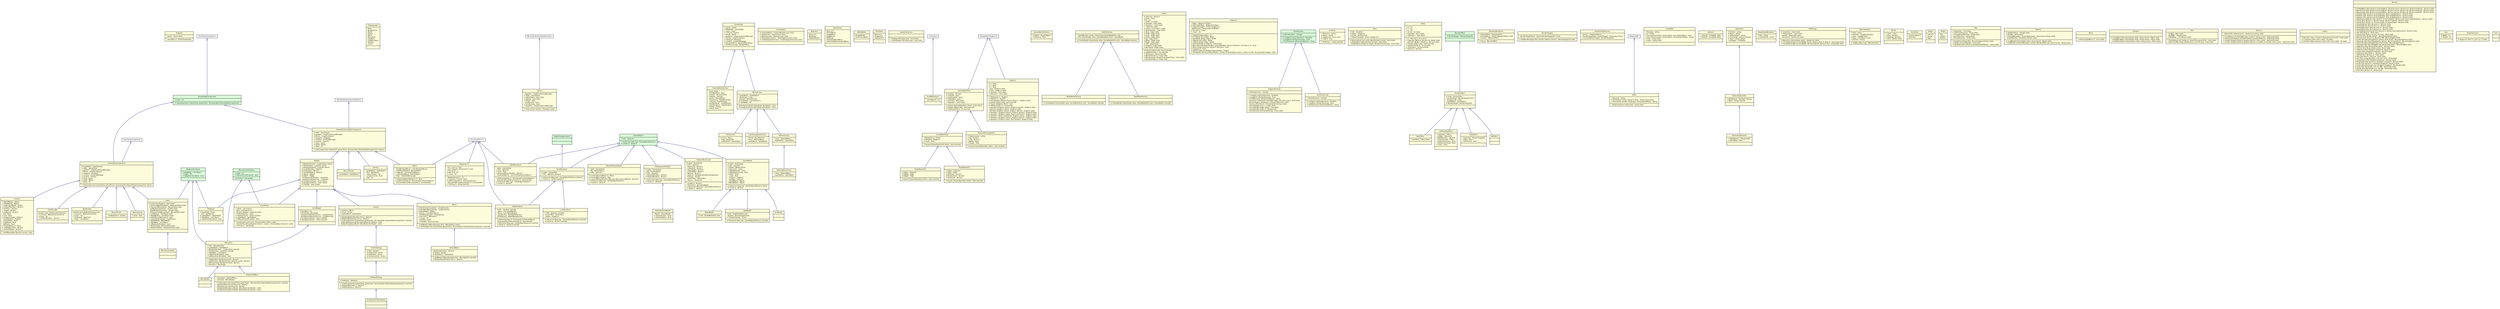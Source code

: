 digraph "MenuItem"
{
  edge [fontname="Helvetica",fontsize="8",labelfontname="Helvetica",labelfontsize="8"];
  node [fontname="Helvetica",fontsize="8",shape=record];
Box_Program [label="{Program\n|- game : Game static\l|- void Main () : \[STAThread\]static\l}",height=0.2,width=0.4,color="black", fillcolor="#fcfcda",style="filled" fontcolor="black"];

Box_Camera [label="{Camera\n|+ WorldMatrix : Matrix\l+ ViewMatrix : Matrix\l+ ProjectionMatrix : Matrix\l+ DefaultPosition : Vector3\l+ Position : Vector3\l+ Target : Vector3\l+ UpVector : Vector3\l- foV : float\l+ FoV : float\l+ RotationAngle : Angles3\l- AutoRotation : Angles3\l- aspectRatio : float\l- nearPlane : float\l- farPlane : float\l+ TargetDistance : float\l+ TargetDirection : Vector3\l+ ArcballTarget : Vector3\l|+ GetMouseRay (Vector2 mouse) : Ray\l}",height=0.2,width=0.4,color="black", fillcolor="#fcfcda",style="filled" fontcolor="black"];

Box_ClickHandler [label="{ClickHandler\n|private class ClickEventComponent :\l+ receiver : IMouseEventListener\l+ layer : int\l+ relativePosition : Vector2\l|}",height=0.2,width=0.4,color="black", fillcolor="#fcfcda",style="filled" fontcolor="black"];

Box_DrawableGameStateComponent [label="{DrawableGameStateComponent\n|+ state : GameState\l+ graphics : GraphicsDeviceManager\l+ device : GraphicsDevice\l+ viewport : Viewport\l+ content : ContentManager\l+ camera : Camera\l+ input : Input\l+ world : World\l+ Index : int\l|+ SubComponents (GameTime gameTime) : IEnumerable\<IGameStateComponent\> virtual\l}",height=0.2,width=0.4,color="black", fillcolor="#fcfcda",style="filled" fontcolor="black"];

Box_DisplayLayer [label="{DisplayLayer\n|None\lBackground\lWorld\lDialog\lMenu\lMenuItem\lSubMenu\lSubMenuItem\lOverlay\lCursor\l|}",height=0.2,width=0.4,color="black", fillcolor="#fcfcda",style="filled" fontcolor="black"];

Box_Game [label="{Game\n|- graphics : GraphicsDeviceManager\l+ State : GameState\l+ DefaultSize : Size static\l+ Debug : bool static\l+ VSync : bool\l- isFullscreen : bool\l+ IsFullscreen : bool\l+ Graphics : GraphicsDeviceManager\l|+ Time (Action action) : TimeSpan static\l}",height=0.2,width=0.4,color="black", fillcolor="#fcfcda",style="filled" fontcolor="black"];

Box_GameState [label="{GameState\n|+ game : Game\l+ NextState : GameState\l+ input : Input\l+ camera : Camera\l+ world : World\l+ graphics : GraphicsDeviceManager\l+ device : GraphicsDevice\l+ viewport : Viewport\l+ content : ContentManager\l+ RenderEffects : RenderEffectStack\l+ PostProcessing : RenderEffect\l|}",height=0.2,width=0.4,color="black", fillcolor="#fcfcda",style="filled" fontcolor="black"];

Box_GameStates [label="{GameStates\n|+ CreativeMode : CreativeModeScreen static\l+ StartScreen : StartScreen static\l+ OptionScreen : OptionScreen static\l+ VideoOptionScreen : VideoOptionScreen static\l+ LoadSavegameScreen : LoadSavegameScreen static\l|}",height=0.2,width=0.4,color="black", fillcolor="#fcfcda",style="filled" fontcolor="black"];

Box_GameStateComponent [label="{GameStateComponent\n|# InputOrder : DisplayLayer\l+ state : GameState\l+ graphics : GraphicsDeviceManager\l+ device : GraphicsDevice\l+ viewport : Viewport\l+ content : ContentManager\l+ camera : Camera\l+ input : Input\l+ world : World\l+ Index : int\l|+ SubComponents (GameTime gameTime) : IEnumerable\<IGameStateComponent\> virtual\l}",height=0.2,width=0.4,color="black", fillcolor="#fcfcda",style="filled" fontcolor="black"];

Box_IGameStateComponent [label="{IGameStateComponent\n|+ Index : int\l|+ SubComponents (GameTime gameTime) : IEnumerable\<IGameStateComponent\>\l}",height=0.2,width=0.4,color="black", fillcolor="#dafcda",style="filled" fontcolor="black"];

Box_IKeyEventListener [label="{IKeyEventListener\n|+ ValidKeys : List\<Keys\>\l+ Index : int\l+ IsKeyEventEnabled : bool\l|}",height=0.2,width=0.4,color="black", fillcolor="#dafcda",style="filled" fontcolor="black"];

Box_KeyEvent [label="{KeyEvent\n|None = 0\lKeyDown\lKeyHeldDown\l|}",height=0.2,width=0.4,color="black", fillcolor="#fcfcda",style="filled" fontcolor="black"];

Box_IMouseEventListener [label="{IMouseEventListener\n|+ Index : int\l+ IsMouseEventEnabled : bool\l|+ bounds () : Rectangle\l}",height=0.2,width=0.4,color="black", fillcolor="#dafcda",style="filled" fontcolor="black"];

Box_Input [label="{Input\n|# FullscreenToggled : bool static\l+ PreviousKeyboardState : KeyboardState static\l+ PreviousMouseState : MouseState static\l- LeftButtonClickTimer : double static\l- RightButtonClickTimer : double static\l- PreviousClickMouseState : MouseState static\l+ LeftButton : ClickState static\l+ RightButton : ClickState static\l+ GrabMouseMovement : bool\l+ CurrentInputAction : InputAction\l+ WASDMode : WASDMode\l+ ValidKeys : List\<Keys\>\l+ IsKeyEventEnabled : bool\l+ MouseState : MouseState static\l+ KeyboardState : KeyboardState static\l|}",height=0.2,width=0.4,color="black", fillcolor="#fcfcda",style="filled" fontcolor="black"];

Box_InputAction [label="{InputAction\n|None = 0\lArcballMove\lTargetMove\lFreeMouse\lFPSMove\lSelectedObjectMove\lSelectedObjectShadowMove\l|}",height=0.2,width=0.4,color="black", fillcolor="#fcfcda",style="filled" fontcolor="black"];

Box_WASDMode [label="{WASDMode\n|ArcballMode\lFirstPersonMode\l|}",height=0.2,width=0.4,color="black", fillcolor="#fcfcda",style="filled" fontcolor="black"];

Box_ClickState [label="{ClickState\n|None = 0\lSingleClick\lDoubleClick\l|}",height=0.2,width=0.4,color="black", fillcolor="#fcfcda",style="filled" fontcolor="black"];

Box_InputExtensions [label="{InputExtensions\n||+ IsDown (this Keys key) : bool static\l+ IsHeldDown (this Keys key) : bool static\l}",height=0.2,width=0.4,color="black", fillcolor="#fcfcda",style="filled" fontcolor="black"];

Box_KeyHandler [label="{KeyHandler\n|private class KeyEventComponent :\l+ receiver : IKeyEventListener\l+ layer : int\l+ keyEvent : KeyEvent\l+ keys : List\<Keys\>\l|}",height=0.2,width=0.4,color="black", fillcolor="#fcfcda",style="filled" fontcolor="black"];

Box_MousePointer [label="{MousePointer\n|- spriteBatch : SpriteBatch\l|}",height=0.2,width=0.4,color="black", fillcolor="#fcfcda",style="filled" fontcolor="black"];

Box_Overlay [label="{Overlay\n|- spriteBatch : SpriteBatch\l- font : SpriteFont\l- _total_frames : int\l- _elapsed_time : float\l- _fps : int\l|}",height=0.2,width=0.4,color="black", fillcolor="#fcfcda",style="filled" fontcolor="black"];

Box_StartScreen [label="{StartScreen\n|# menu : Menu\l- logo : Texture2D\l- spriteBatch : SpriteBatch\l|}",height=0.2,width=0.4,color="black", fillcolor="#fcfcda",style="filled" fontcolor="black"];

Box_CreativeModeScreen [label="{CreativeModeScreen\n|- knot : Knot\l- knotModified : bool\l- pointer : MousePointer\l- overlay : Overlay\l- picker : MousePicker\l- movement : PipeMovement\l- coloring : PipeColoring\l- lineRenderer : LineRenderer\l- pipeRenderer : PipeRenderer\l- dialog : Dialog\l+ Knot : Knot\l|}",height=0.2,width=0.4,color="black", fillcolor="#fcfcda",style="filled" fontcolor="black"];

Box_KnotSaveConfirmDialog [label="{KnotSaveConfirmDialog\n||}",height=0.2,width=0.4,color="black", fillcolor="#fcfcda",style="filled" fontcolor="black"];

Box_KnotModeInput [label="{KnotModeInput\n|- wasdSpeed : int\l|}",height=0.2,width=0.4,color="black", fillcolor="#fcfcda",style="filled" fontcolor="black"];

Box_LoadSavegameScreen [label="{LoadSavegameScreen\n|- format : IKnotFormat\l- menu : VerticalMenu\l- spriteBatch : SpriteBatch\l|}",height=0.2,width=0.4,color="black", fillcolor="#fcfcda",style="filled" fontcolor="black"];

Box_GameModelInfo [label="{GameModelInfo\n|+ Modelname : string\l+ Rotation : Angles3\l+ Scale : float\l|+ Equals (GameObjectInfo other) : bool override\l}",height=0.2,width=0.4,color="black", fillcolor="#fcfcda",style="filled" fontcolor="black"];

Box_GameModel [label="{GameModel\n|# state : GameState\l+ Info : dynamic\l+ Model : Model virtual\l+ BaseColor : Color\l+ HighlightColor : Color\l+ HighlightIntensity : float\l+ Alpha : float\l- _scale : float\l- _rotation : Angles3\l- _position : Vector3\l- _worldMatrix : Matrix\l+ WorldMatrix : Matrix\l|+ Intersects (Ray ray) : GameObjectDistance virtual\l+ Center () : Vector3\l}",height=0.2,width=0.4,color="black", fillcolor="#fcfcda",style="filled" fontcolor="black"];

Box_IEdgeChangeListener [label="{IEdgeChangeListener\n||}",height=0.2,width=0.4,color="black", fillcolor="#dafcda",style="filled" fontcolor="black"];

Box_IGameObject [label="{IGameObject\n|+ Info : dynamic\l|+ Intersects (Ray ray) : GameObjectDistance\l+ Center () : Vector3\l}",height=0.2,width=0.4,color="black", fillcolor="#dafcda",style="filled" fontcolor="black"];

Box_GameObjectInfo [label="{GameObjectInfo\n|+ Position : Vector3\l+ IsVisible : bool\l+ IsSelectable : bool\l+ IsMovable : bool\l+ operator : bool static\l+ operator ! : bool static\l|+ Equals (GameObjectInfo other) : bool virtual\l+ Equals (Object obj) : bool override\l+ GetHashCode () : int override\l}",height=0.2,width=0.4,color="black", fillcolor="#fcfcda",style="filled" fontcolor="black"];

Box_GameObjectDistance [label="{GameObjectDistance\n|+ Object : IGameObject\l+ Distance : float\l|}",height=0.2,width=0.4,color="black", fillcolor="#fcfcda",style="filled" fontcolor="black"];

Box_KnotRenderer [label="{KnotRenderer\n|# state : GameState\l+ Info : dynamic abstract\l|+ Intersects (Ray ray) : GameObjectDistance abstract\l+ Center () : Vector3 abstract\l}",height=0.2,width=0.4,color="black", fillcolor="#fcfcda",style="filled" fontcolor="black"];

Box_LineRenderer [label="{LineRenderer\n|+ Info : dynamic override\l- basicEffect : BasicEffect\l- edges : EdgeList\l|+ Intersects (Ray ray) : GameObjectDistance override\l+ Center () : Vector3 override\l}",height=0.2,width=0.4,color="black", fillcolor="#fcfcda",style="filled" fontcolor="black"];

Box_ModelFactory [label="{ModelFactory\n|- GameModel\> cache : Dictionary\<GameModelInfo, new\l+ this \[GameState state, GameModelInfo info\] : GameModel\l|# CreateModel (GameState state, GameModelInfo info) : GameModel abstract\l}",height=0.2,width=0.4,color="black", fillcolor="#fcfcda",style="filled" fontcolor="black"];

Box_MousePicker [label="{MousePicker\n|- lastRayCheck : double\l|}",height=0.2,width=0.4,color="black", fillcolor="#fcfcda",style="filled" fontcolor="black"];

Box_MovableGameObject [label="{MovableGameObject\n|- state : GameState\l- Obj : IGameObject\l+ Info : dynamic\l|# CurrentGroundPlane () : Plane\l# CurrentMouseRay () : Ray\l# CurrentMousePosition (Ray ray, Plane groundPlane) : Vector3?\l+ Intersects (Ray ray) : GameObjectDistance\l+ Center () : Vector3\l}",height=0.2,width=0.4,color="black", fillcolor="#fcfcda",style="filled" fontcolor="black"];

Box_NodeModelInfo [label="{NodeModelInfo\n|+ Edges : EdgeList\l+ EdgeA : Edge\l+ EdgeB : Edge\l|+ Equals (GameObjectInfo other) : bool override\l}",height=0.2,width=0.4,color="black", fillcolor="#fcfcda",style="filled" fontcolor="black"];

Box_NodeModel [label="{NodeModel\n|+ Info : NodeModelInfo new\l|}",height=0.2,width=0.4,color="black", fillcolor="#fcfcda",style="filled" fontcolor="black"];

Box_NodeModelFactory [label="{NodeModelFactory\n||# CreateModel (GameState state, GameModelInfo info) : GameModel override\l}",height=0.2,width=0.4,color="black", fillcolor="#fcfcda",style="filled" fontcolor="black"];

Box_PipeColoring [label="{PipeColoring\n|+ Knot : Knot\l|}",height=0.2,width=0.4,color="black", fillcolor="#fcfcda",style="filled" fontcolor="black"];

Box_PipeModelInfo [label="{PipeModelInfo\n|+ Edges : EdgeList\l+ Edge : Edge\l+ Direction : Vector3\l+ PositionFrom : Vector3\l+ PositionTo : Vector3\l|+ Equals (GameObjectInfo other) : bool override\l}",height=0.2,width=0.4,color="black", fillcolor="#fcfcda",style="filled" fontcolor="black"];

Box_PipeModel [label="{PipeModel\n|+ Info : PipeModelInfo new\l- Bounds : BoundingSphere\[\]\l+ OnDataChange : Action\l|+ Intersects (Ray ray) : GameObjectDistance override\l}",height=0.2,width=0.4,color="black", fillcolor="#fcfcda",style="filled" fontcolor="black"];

Box_PipeModelFactory [label="{PipeModelFactory\n||# CreateModel (GameState state, GameModelInfo info) : GameModel override\l}",height=0.2,width=0.4,color="black", fillcolor="#fcfcda",style="filled" fontcolor="black"];

Box_PipeMovement [label="{PipeMovement\n|- state : GameState\l+ Info : dynamic\l+ Knot : Knot\l- previousMousePosition : Vector3\l- shadowObjects : List\<ShadowGameObject\>\l|+ GetEnumerator () : IEnumerator\<IGameObject\>\l- IEnumerable.GetEnumerator () : IEnumerator\l+ Intersects (Ray ray) : GameObjectDistance\l+ Center () : Vector3\l}",height=0.2,width=0.4,color="black", fillcolor="#fcfcda",style="filled" fontcolor="black"];

Box_ShadowGameObject [label="{ShadowGameObject\n|# state : GameState\l- Obj : IGameObject\l+ Info : dynamic\l+ ShadowPosition : Vector3\l+ OriginalPosition : Vector3\l|+ Intersects (Ray ray) : GameObjectDistance\l+ Center () : Vector3\l}",height=0.2,width=0.4,color="black", fillcolor="#fcfcda",style="filled" fontcolor="black"];

Box_ShadowGameModel [label="{ShadowGameModel\n|- Model : GameModel\l+ ShadowColor : Color\l+ ShadowAlpha : float\l|}",height=0.2,width=0.4,color="black", fillcolor="#fcfcda",style="filled" fontcolor="black"];

Box_PipeRenderer [label="{PipeRenderer\n|+ Info : dynamic override\l- pipes : List\<PipeModel\>\l- knots : List\<NodeModel\>\l- pipeFactory : PipeModelFactory\l- knotFactory : NodeModelFactory\l|+ GetEnumerator () : IEnumerator\<IGameObject\>\l- IEnumerable.GetEnumerator () : IEnumerator\l+ Intersects (Ray ray) : GameObjectDistance override\l+ Center () : Vector3 override\l}",height=0.2,width=0.4,color="black", fillcolor="#fcfcda",style="filled" fontcolor="black"];

Box_TexturedRectangleInfo [label="{TexturedRectangleInfo\n|+ Texturename : string\l+ Up : Vector3\l+ Left : Vector3\l+ Width : float\l+ Height : float\l|+ Equals (GameObjectInfo other) : bool override\l}",height=0.2,width=0.4,color="black", fillcolor="#fcfcda",style="filled" fontcolor="black"];

Box_TexturedRectangle [label="{TexturedRectangle\n|# state : GameState\l+ Info : dynamic\l- UpperLeft : Vector3\l- LowerLeft : Vector3\l- UpperRight : Vector3\l- LowerRight : Vector3\l- Normal : Vector3\l- Vertices : VertexPositionNormalTexture\[\]\l- Indexes : short\[\]\l- basicEffect : BasicEffect\l- texture : Texture2D\l|- Length () : Vector3\l+ Bounds () : BoundingBox\[\]\l+ Intersects (Ray ray) : GameObjectDistance\l+ Center () : Vector3\l}",height=0.2,width=0.4,color="black", fillcolor="#fcfcda",style="filled" fontcolor="black"];

Box_World [label="{World\n|- knotRenderEffects : List\<RenderEffect\>\l- knotRenderEffect : RenderEffect\l+ Objects : List\<IGameObject\>\l+ SelectedObject : IGameObject\l- floor : TexturedRectangle\l|+ SelectedObjectDistance () : float\l+ GetEnumerator () : IEnumerator\<IGameObject\>\l- IEnumerable.GetEnumerator () : IEnumerator\l}",height=0.2,width=0.4,color="black", fillcolor="#fcfcda",style="filled" fontcolor="black"];

Box_TestModel [label="{TestModel\n||}",height=0.2,width=0.4,color="black", fillcolor="#fcfcda",style="filled" fontcolor="black"];

Box_Edge [label="{Edge\n|+ Direction : Vector3\l+ Color : Color\l+ ID : int\l- LastID : int static\l+ operator : bool static\l+ operator ! : bool static\l- r : Random static\l+ Colors : List\<Color\> static\l+ DefaultColor : Color static\l+ Zero : Edge static\l+ UnitX : Edge static\l+ UnitY : Edge static\l+ UnitZ : Edge static\l+ Up : Edge static\l+ Down : Edge static\l+ Right : Edge static\l+ Left : Edge static\l+ Forward : Edge static\l+ Backward : Edge static\l|+ Equals (object obj) : bool override\l+ GetHashCode () : int override\l+ ToString () : string override\l+ RandomColor () : Color static\l+ RandomColor (GameTime gameTime) : Color static\l+ RandomEdge () : Edge static\l}",height=0.2,width=0.4,color="black", fillcolor="#fcfcda",style="filled" fontcolor="black"];

Box_EdgeList [label="{EdgeList\n|- Edges : WrapList\<Edge\>\l+ SelectedEdges : WrapList\<Edge\>\l+ EdgesChanged : Action\<EdgeList\>\l- NodeCache : Dictionary\<int,Node\>\l+ this \[int i\] : Edge\l+ Count : int\l|+ IndexOf (Edge edge) : int\l+ FromNode (int index) : Node\l+ FromNode (Edge edge) : Node\l+ ToNode (int index) : Node\l+ ToNode (Edge edge) : Node\l+ Interval (Edge a, Edge b) : List\<Edge\>\l+ Move (IEnumerable\<Edge\> selectedEdges, Vector3 direction, int times = 1) : bool\l+ Move (Edge selection, Vector3 direction) : bool\l+ Compact () : bool\l+ PathTo (Edge fromEdge, Edge toEdge) : Edge\[\]\l+ FromNodes (IEnumerable\<Node\> _nodes, IEnumerable\<Color\> _colors = null) : IEnumerable\<Edge\> static\l}",height=0.2,width=0.4,color="black", fillcolor="#fcfcda",style="filled" fontcolor="black"];

Box_EdgeListFormat [label="{EdgeListFormat\n|+ FileExtensions : string\[\]\l|+ LoadInfo (string filename) : KnotInfo\l+ LoadKnot (string filename) : Knot\l+ FindFilename (string knotName) : string\l- ParseLine (string line, out Edge edge, out Color color) : bool static\l- ParseIntegers (string str) : IEnumerable\<int\> static\l- ToLines (Knot knot) : IEnumerable\<string\> static\l- DecodeEdge (char c) : Edge static\l- EncodeEdge (Edge edge) : char static\l- EncodeColor (Color c) : String static\l- DecodeColor (string hexString) : Color static\l}",height=0.2,width=0.4,color="black", fillcolor="#fcfcda",style="filled" fontcolor="black"];

Box_IKnotFormat [label="{IKnotFormat\n|+ FileExtensions : string\[\]\l|+ LoadInfo (string filename) : KnotInfo\l+ LoadKnot (string filename) : Knot\l+ FindFilename (string knotName) : string\l}",height=0.2,width=0.4,color="black", fillcolor="#dafcda",style="filled" fontcolor="black"];

Box_KnotInfo [label="{KnotInfo\n|+ Filename : string\l+ Name : string\l+ EdgeCount : Func\<int\>\l+ IsValid : bool\l|+ ToString () : string override\l}",height=0.2,width=0.4,color="black", fillcolor="#fcfcda",style="filled" fontcolor="black"];

Box_Knot [label="{Knot\n|+ Info : KnotInfo\l+ Edges : EdgeList\l- Format : IKnotFormat\l+ EdgesChanged : Action\<EdgeList\>\l|+ RandomKnot (int count, IKnotFormat format) : Knot static\l+ DefaultKnot (IKnotFormat format) : Knot static\l- UntitledKnot (EdgeList edges, IKnotFormat format) : Knot static\l}",height=0.2,width=0.4,color="black", fillcolor="#fcfcda",style="filled" fontcolor="black"];

Box_KnotListFormat [label="{KnotListFormat\n|+ FileExtensions : string\[\]\l|+ LoadInfo (string filename) : KnotInfo\l+ LoadKnot (string filename) : Knot\l+ FindFilename (string knotName) : string\l}",height=0.2,width=0.4,color="black", fillcolor="#fcfcda",style="filled" fontcolor="black"];

Box_Node [label="{Node\n|+ X : int\l+ Y : int\l+ Z : int\l+ Scale : int static\l+ operator : bool static\l+ operator ! : bool static\l|+  () : this (int x, int y, int z)\l+ operator (Node a, Vector3 b) : Node static\l- operator (Node a, Node b) : Vector3 static\l+ Equals (object obj) : bool override\l+ GetHashCode () : int override\l+ ToString () : string override\l+ Vector () : Vector3\l}",height=0.2,width=0.4,color="black", fillcolor="#fcfcda",style="filled" fontcolor="black"];

Box_BlurEffect [label="{BlurEffect\n|- testEffect : Effect static\l|}",height=0.2,width=0.4,color="black", fillcolor="#fcfcda",style="filled" fontcolor="black"];

Box_CelShadingEffect [label="{CelShadingEffect\n|- celShader : Effect\l- celMap : Texture2D\l- lightDirection : Vector4\l- outlineShader : Effect\l- outlineThickness : float\l- outlineThreshold : float\l+ Color : Color\l|}",height=0.2,width=0.4,color="black", fillcolor="#fcfcda",style="filled" fontcolor="black"];

Box_FadeEffect [label="{FadeEffect\n|- lastFrame : RenderTarget2D\l- alpha : float\l+ IsFinished : bool\l|}",height=0.2,width=0.4,color="black", fillcolor="#fcfcda",style="filled" fontcolor="black"];

Box_IRenderEffect [label="{IRenderEffect\n|+ RenderTarget : RenderTarget2D\l|}",height=0.2,width=0.4,color="black", fillcolor="#dafcda",style="filled" fontcolor="black"];

Box_NoEffect [label="{NoEffect\n||}",height=0.2,width=0.4,color="black", fillcolor="#fcfcda",style="filled" fontcolor="black"];

Box_RenderEffectStack [label="{RenderEffectStack\n|- defaultEffect : IRenderEffect\l- activeEffects : Stack\<IRenderEffect\> new\l+ Current : IRenderEffect\l|+ Pop () : IRenderEffect\l}",height=0.2,width=0.4,color="black", fillcolor="#fcfcda",style="filled" fontcolor="black"];

Box_RenderEffect [label="{RenderEffect\n|# state : GameState\l- renderTarget : RenderTargetCache\l- background : Color\l- spriteBatch : SpriteBatch\l+ RenderTarget : RenderTarget2D\l|}",height=0.2,width=0.4,color="black", fillcolor="#fcfcda",style="filled" fontcolor="black"];

Box_RenderTargets [label="{RenderTargets\n|- RenderTargetStack : Stack\<RenderTarget2D\> static\l|+ PopRenderTarget (this GraphicsDevice device) : RenderTarget2D static\l}",height=0.2,width=0.4,color="black", fillcolor="#fcfcda",style="filled" fontcolor="black"];

Box_RenderTargetCache [label="{RenderTargetCache\n|- device : GraphicsDevice\l- RenderTarget2D\> renderTargets : Dictionary\<Point,\l+ CurrentRenderTarget : RenderTarget2D\l|}",height=0.2,width=0.4,color="black", fillcolor="#fcfcda",style="filled" fontcolor="black"];

Box_IniFile [label="{IniFile\n|- Filename : string\l+ Dictionary\<string, string\>\> Data : Dictionary\<string,\l+ this \[string section, string key, string defaultValue : string\l|- StripComments (string line) : string static\l}",height=0.2,width=0.4,color="black", fillcolor="#fcfcda",style="filled" fontcolor="black"];

Box_OptionScreen [label="{OptionScreen\n|- menu : VerticalMenu\l- spriteBatch : SpriteBatch\l|}",height=0.2,width=0.4,color="black", fillcolor="#fcfcda",style="filled" fontcolor="black"];

Box_ConfigFile [label="{ConfigFile\n|- Filename : string\l- ini : IniFile\l+ this \[string section, string option, bool defaultValue : bool\l+ this \[string section, string option, string defaultValue : string\l+ True : string static\l+ False : string static\l|}",height=0.2,width=0.4,color="black", fillcolor="#fcfcda",style="filled" fontcolor="black"];

Box_Options [label="{Options\n|- _default : ConfigFile static\l+ Default : ConfigFile static\l|}",height=0.2,width=0.4,color="black", fillcolor="#fcfcda",style="filled" fontcolor="black"];

Box_OptionInfo [label="{OptionInfo\n|+ Section : string\l+ Name : string\l+ DefaultValue : string\l+ OnChange : Action\<string\>\l+ Value : string virtual\l- ConfigFile : ConfigFile\l|}",height=0.2,width=0.4,color="black", fillcolor="#fcfcda",style="filled" fontcolor="black"];

Box_DistinctOptionInfo [label="{DistinctOptionInfo\n|+ ValidValues : HashSet\<string\>\l+ Value : string override\l|}",height=0.2,width=0.4,color="black", fillcolor="#fcfcda",style="filled" fontcolor="black"];

Box_BooleanOptionInfo [label="{BooleanOptionInfo\n|+ ValidValues : string\[\] static\l+ BoolValue : bool\l|}",height=0.2,width=0.4,color="black", fillcolor="#fcfcda",style="filled" fontcolor="black"];

Box_VideoOptionScreen [label="{VideoOptionScreen\n|- menu : VerticalMenu\l- spriteBatch : SpriteBatch\l|}",height=0.2,width=0.4,color="black", fillcolor="#fcfcda",style="filled" fontcolor="black"];

Box_ColorPicker [label="{ColorPicker\n|- colors : List\<Color\>\l- tiles : List\<Vector2\>\l- Vector2 tileSize : readonly static\l+ SelectedColor : Color\l+ OnSelectColor : Action\<Color\>\l# spriteBatch : SpriteBatch\l+ IsMouseEventEnabled : bool\l|- CreateColors (int num) : IEnumerable\<Color\> static\l- CreateTiles (IEnumerable\<Color\> _colors) : IEnumerable\<Vector2\> static\l+ bounds () : Rectangle\l}",height=0.2,width=0.4,color="black", fillcolor="#fcfcda",style="filled" fontcolor="black"];

Box_ConfirmDialog [label="{ConfirmDialog\n|# Text : string\[\]\l# OnYesClick : Action\l# OnNoClick : Action\l# OnCancelClick : Action\l|}",height=0.2,width=0.4,color="black", fillcolor="#fcfcda",style="filled" fontcolor="black"];

Box_Dialog [label="{Dialog\n|+ buttons : Menu\l+ Done : Action\l# spriteBatch : SpriteBatch\l|# RelativeButtonPosition (int n) : Vector2\l# RelativeButtonSize (int n) : Vector2\l+ SubComponents (GameTime gameTime) : IEnumerable\<IGameStateComponent\> override\l- ButtonBackgroundColor (ItemState itemState) : Color\l- ButtonForegroundColor (ItemState itemState) : Color\l}",height=0.2,width=0.4,color="black", fillcolor="#fcfcda",style="filled" fontcolor="black"];

Box_DropDownMenu [label="{DropDownMenu\n|- dropdown : VerticalMenu\l- selected : MenuButton\l|+ SubComponents (GameTime gameTime) : IEnumerable\<IGameStateComponent\> override\l- ValuePosition (int dummy = 0) : Vector2\l- ValueSize (int dummy = 0) : Vector2\l- DropDownBackgroundColor (ItemState itemState) : Color\l- DropDownForegroundColor (ItemState itemState) : Color\l}",height=0.2,width=0.4,color="black", fillcolor="#fcfcda",style="filled" fontcolor="black"];

Box_DropDownMenuItem [label="{DropDownMenuItem\n|+ Text : string\l+ OnSelected : Action\l|}",height=0.2,width=0.4,color="black", fillcolor="#fcfcda",style="filled" fontcolor="black"];

Box_HfGDesign [label="{HfGDesign\n|+ LineColor : Color static\l+ OutlineColor : Color static\l- texture : Texture2D static\l- menuFont : SpriteFont static\l|+ MenuFont (GameState state) : SpriteFont static\l+ CreateRectangle (int lineWidth, float x, float y, float w, float h) : Rectangle static\l+ CreateRectangle (int lineWidth, Vector2 topLeft, Vector2 size) : Rectangle static\l}",height=0.2,width=0.4,color="black", fillcolor="#fcfcda",style="filled" fontcolor="black"];

Box_Menu [label="{Menu\n|# ItemForegroundColor : LazyItemColor\l# ItemBackgroundColor : LazyItemColor\l# ItemAlignX : HAlign\l# Items : List\<MenuItem\>\l- ItemDisplayLayer : DisplayLayer\l+ this \[int i\] : MenuItem\l+ Count : int\l- isVisible : bool\l+ IsVisible : bool override\l|+ AddButton (MenuItemInfo info) : MenuButton virtual\l+ SubComponents (GameTime gameTime) : IEnumerable\<IGameStateComponent\> override\l}",height=0.2,width=0.4,color="black", fillcolor="#fcfcda",style="filled" fontcolor="black"];

Box_MenuButton [label="{MenuButton\n||}",height=0.2,width=0.4,color="black", fillcolor="#fcfcda",style="filled" fontcolor="black"];

Box_MenuItemInfo [label="{MenuItemInfo\n|+ Text : string\l+ Position : LazyItemPosition\l+ Size : LazyItemSize\l+ Keys : List\<Keys\> new\l+ OnClick : Action\l|+ AddKey (Keys key) : MenuItemInfo\l}",height=0.2,width=0.4,color="black", fillcolor="#fcfcda",style="filled" fontcolor="black"];

Box_MenuItem [label="{MenuItem\n|+ Info : MenuItemInfo\l# spriteBatch : SpriteBatch\l+ RelativePosition : LazyPosition override\l+ RelativeSize : LazySize override\l+ ValidKeys : List\<Keys\>\l+ IsKeyEventEnabled : bool\l+ IsMouseEventEnabled : bool\l|+ TextPosition (SpriteFont font) : Vector2\l+ TextPosition (SpriteFont font, Vector2 scale) : Vector2\l+ MinimumSize (SpriteFont font) : Vector2\l+ bounds () : Rectangle\l}",height=0.2,width=0.4,color="black", fillcolor="#fcfcda",style="filled" fontcolor="black"];

Box_MenuScreen [label="{MenuScreen\n|- spriteBatch : SpriteBatch\l- backColor : Color\l- pointer : MousePointer\l# LinePoints : List\<Vector2\>\l# LineWidth : int\l|# BackgroundColor (ItemState itemState) : Color\l# ForegroundColor (ItemState itemState) : Color\l}",height=0.2,width=0.4,color="black", fillcolor="#fcfcda",style="filled" fontcolor="black"];

Box_MenuScreenInput [label="{MenuScreenInput\n||}",height=0.2,width=0.4,color="black", fillcolor="#fcfcda",style="filled" fontcolor="black"];

Box_TextInput [label="{TextInput\n|+ InputText : string\l- font : SpriteFont\l# spriteBatch : SpriteBatch\l+ ValidKeys : List\<Keys\>\l+ IsKeyEventEnabled : bool\l|}",height=0.2,width=0.4,color="black", fillcolor="#fcfcda",style="filled" fontcolor="black"];

Box_TextInputDialog [label="{TextInputDialog\n|# TextInput : TextInput\l|+ SubComponents (GameTime gameTime) : IEnumerable\<IGameStateComponent\> override\l# TextInputPosition () : Vector2\l# TextInputSize () : Vector2\l}",height=0.2,width=0.4,color="black", fillcolor="#fcfcda",style="filled" fontcolor="black"];

Box_VerticalMenu [label="{VerticalMenu\n|- RelativeItemSize : Vector2\l# Border : Border\l# spriteBatch : SpriteBatch\l|+ AddButton (MenuItemInfo info) : MenuButton override\l+ RelativeItemPosition (int n) : Vector2\l}",height=0.2,width=0.4,color="black", fillcolor="#fcfcda",style="filled" fontcolor="black"];

Box_Border [label="{Border\n|+ Color : Color\l+ Size : Vector2\l+ Padding : Vector2\l+ Zero : Border static\l|}",height=0.2,width=0.4,color="black", fillcolor="#fcfcda",style="filled" fontcolor="black"];

Box_Widget [label="{Widget\n|+ RelativePosition : LazyPosition virtual\l+ RelativeSize : LazySize virtual\l+ RelativePadding : LazySize virtual\l# ScaledPosition : Vector2\l# ScaledSize : Vector2\l# ScaledPadding : Vector2\l# AlignX : HAlign\l# AlignY : VAlign\l- foregroundColorFunc : LazyColor\l- backgroundColorFunc : LazyColor\l# ForegroundColor : Color virtual\l# BackgroundColor : Color virtual\l+ IsVisible : bool virtual\l|}",height=0.2,width=0.4,color="black", fillcolor="#fcfcda",style="filled" fontcolor="black"];

Box_ItemWidget [label="{ItemWidget\n|# ItemNum : int\l+ ItemState : ItemState\l- foregroundItemColorFunc : LazyItemColor\l- backgroundItemColorFunc : LazyItemColor\l# ForegroundColor : Color override\l# BackgroundColor : Color override\l|}",height=0.2,width=0.4,color="black", fillcolor="#fcfcda",style="filled" fontcolor="black"];

Box_ItemState [label="{ItemState\n|Unselected = 0\lSelected\l|}",height=0.2,width=0.4,color="black", fillcolor="#fcfcda",style="filled" fontcolor="black"];

Box_HAlign [label="{HAlign\n|Left = 0\lCenter\lRight\l|}",height=0.2,width=0.4,color="black", fillcolor="#fcfcda",style="filled" fontcolor="black"];

Box_VAlign [label="{VAlign\n|Top\lCenter\lBottom\l|}",height=0.2,width=0.4,color="black", fillcolor="#fcfcda",style="filled" fontcolor="black"];

Box_Angles3 [label="{Angles3\n|+ X : float\l+ Y : float\l+ Z : float\l- zero : Angles3 static\l+ Zero : Angles3 static\l+ operator : bool static\l+ operator ! : bool static\l|+ ToDegrees () : Angles3\l+ ToVector () : Vector3\l+ FromDegrees (float x, float y, float z) : Angles3 static\l+ Equals (object obj) : bool override\l+ Equals (Angles3 other) : bool\l+ GetHashCode () : int override\l+ operator (Angles3 value1, Angles3 value2) : Angles3 static\l- operator (Angles3 value) : Angles3 static\l- operator (Angles3 value1, Angles3 value2) : Angles3 static\l+ operator * (Angles3 value1, Angles3 value2) : Angles3 static\l+ operator * (Angles3 value, float scaleFactor) : Angles3 static\l+ operator * (float scaleFactor, Angles3 value) : Angles3 static\l+ operator / (Angles3 value1, Angles3 value2) : Angles3 static\l+ operator / (Angles3 value, float divider) : Angles3 static\l}",height=0.2,width=0.4,color="black", fillcolor="#fcfcda",style="filled" fontcolor="black"];

Box_Files [label="{Files\n|+ Separator : char static\l+ SettingsDirectory : string static\l+ SavegameDirectory : string static\l- baseDirectory : string static\l+ BaseDirectory : string static\l|+ ReadFrom (string file) : IEnumerable\<string\> static\l+ IsPath (string filepath) : bool static\l+ ValidFilename (string humanReadableName) : string static\l}",height=0.2,width=0.4,color="black", fillcolor="#fcfcda",style="filled" fontcolor="black"];

Box_Models [label="{Models\n|+ ValidQualities : string\[\] static\l+ Quality : string static\l- ContentManager\> contentManagers : Dictionary\<string, static\l- invalidModels : HashSet\<string\> static\l|+ LoadModel (GameState state, string name) : Model static\l- LoadModel (ContentManager content, IRenderEffect pp, string name) : Model static\l}",height=0.2,width=0.4,color="black", fillcolor="#fcfcda",style="filled" fontcolor="black"];

Box_Mono [label="{Mono\n||+ IsRunningOnMono () : bool static\l}",height=0.2,width=0.4,color="black", fillcolor="#fcfcda",style="filled" fontcolor="black"];

Box_Shaders [label="{Shaders\n||+ LoadEffect (this GameState state, string name) : Effect static\l- LoadEffectMono (GameState state, string name) : Effect static\l- LoadEffectDotnet (GameState state, string name) : Effect static\l}",height=0.2,width=0.4,color="black", fillcolor="#fcfcda",style="filled" fontcolor="black"];

Box_Text [label="{Text\n|- lastKey : Keys static\l- lastMillis : double static\l+ ValidKeys : List\<Keys\> static\l|+ TryTextInput (ref string str, GameTime gameTime) : bool static\l- TryConvertKey (Keys keyPressed, out char key) : bool static\l}",height=0.2,width=0.4,color="black", fillcolor="#fcfcda",style="filled" fontcolor="black"];

Box_Textures [label="{Textures\n|- Texture2D\> textureCache : Dictionary\<string, static\l|+ LoadTexture (ContentManager content, string name) : Texture2D static\l+ CreateColorTexture (GraphicsDevice graphicsDevice) : Texture2D static\l+ Create (GraphicsDevice graphicsDevice, Color color) : Texture2D static\l+ Create (GraphicsDevice graphicsDevice, int width, int height, Color color) : Texture2D static\l}",height=0.2,width=0.4,color="black", fillcolor="#fcfcda",style="filled" fontcolor="black"];

Box_Colors [label="{Colors\n||+ Mix (this Color a, Color b, float percent = 0.5f) : Color static\l+ Luminance (this Color color) : int static\l+ SortColorsByLuminance (Color left, Color right) : int static\l}",height=0.2,width=0.4,color="black", fillcolor="#fcfcda",style="filled" fontcolor="black"];

Box_Vectors [label="{Vectors\n||+ ArcBallMove (this Vector3 vectorToMove, Vector2 mouse, Vector3 up, Vector3 forward) : Vector3 static\l+ MoveLinear (this Vector3 vectorToMove, Vector3 mouse, Vector3 up, Vector3 forward) : Vector3 static\l+ MoveLinear (this Vector3 vectorToMove, Vector2 mouse, Vector3 up, Vector3 forward) : Vector3 static\l+ RotateX (this Vector3 vectorToRotate, float angleRadians) : Vector3 static\l+ RotateY (this Vector3 vectorToRotate, float angleRadians) : Vector3 static\l+ RotateZ (this Vector3 vectorToRotate, float angleRadians) : Vector3 static\l+ RotateAroundVector (this Vector3 vectorToRotate, Vector3 axis, float angleRadians) : Vector3 static\l+ Clamp (this Vector3 v, Vector3 lower, Vector3 higher) : Vector3 static\l+ Clamp (this Vector3 v, int minLength, int maxLength) : Vector3 static\l+ PrimaryVector (this Vector2 v) : Vector2 static\l+ PrimaryVector (this Vector3 v) : Vector3 static\l+ PrimaryDirection (this Vector2 v) : Vector2 static\l+ PrimaryDirection (this Vector3 v) : Vector3 static\l+ PrimaryDirectionExcept (this Vector3 v, Vector3 wrongDirection) : Vector3 static\l+ Abs (this float v) : float static\l+ Clamp (this float v, int min, int max) : float static\l+ Bounds (this Model model) : BoundingSphere\[\] static\l+ Bounds (this Vector3 a, Vector3 diff) : BoundingBox static\l+ Scale (this BoundingSphere sphere, float scale) : BoundingSphere static\l+ Translate (this BoundingSphere sphere, Vector3 position) : BoundingSphere static\l+ Scale (this BoundingBox box, float scale) : BoundingBox static\l+ Translate (this BoundingBox box, Vector3 position) : BoundingBox static\l+ ToVector2 (this MouseState state) : Vector2 static\l+ ToPoint (this MouseState state) : Point static\l+ ToVector2 (this Viewport viewport) : Vector2 static\l+ Center (this Viewport viewport) : Vector2 static\l+ ToVector2 (this Point v) : Vector2 static\l+ ToPoint (this Vector2 v) : Point static\l+ Plus (this Point a, Point b) : Point static\l+ Join (this string delimiter, List\<int\> list) : string static\l+ ScaleFactor (this Viewport viewport) : Vector2 static\l+ RelativeTo (this Vector2 v, Viewport viewport) : Vector2 static\l+ Scale (this Vector2 v, Viewport viewport) : Vector2 static\l+ Scale (this Rectangle rect, Viewport viewport) : Rectangle static\l+ Grow (this Rectangle rect, int diff) : Rectangle static\l+ Shrink (this Rectangle rect, int diff) : Rectangle static\l+ Print (this Vector3 v) : string static\l}",height=0.2,width=0.4,color="black", fillcolor="#fcfcda",style="filled" fontcolor="black"];

Box_Size [label="{Size\n|+ Width : int\l+ Height : int\l|}",height=0.2,width=0.4,color="black", fillcolor="#fcfcda",style="filled" fontcolor="black"];

Box_SwapExtension [label="{SwapExtension\n||+ Swap\<T\> (this T x, ref T y) : T static\l}",height=0.2,width=0.4,color="black", fillcolor="#fcfcda",style="filled" fontcolor="black"];

Box_WrapList [label="{WrapList\<T\>\n|- list : List\<T\> new\l- int\> indexOf : Dictionary\<T, new\l+ this \[int i\] : T\l+ this \[T t\] : int\l+ Count : int\l|- WrapIndex (int i) : int\l+ Contains (T elem) : bool\l+ GetEnumerator () : IEnumerator\<T\>\l- IEnumerable.GetEnumerator () : IEnumerator\l+ ToString () : string override\l}",height=0.2,width=0.4,color="black", fillcolor="#fcfcda",style="filled" fontcolor="black"];

Box_Lists [label="{Lists\n||}",height=0.2,width=0.4,color="black", fillcolor="#fcfcda",style="filled" fontcolor="black"];

Box_XnaDrawableGameComponent [label="{Xna.DrawableGameComponent\n}",height=0.2,width=0.4,color="black", fillcolor="#ffffff",style="filled" fontcolor="black"];

Box_MicrosoftXnaFrameworkGame [label="{Microsoft.Xna.Framework.Game\n}",height=0.2,width=0.4,color="black", fillcolor="#ffffff",style="filled" fontcolor="black"];

Box_XnaGameComponent [label="{Xna.GameComponent\n}",height=0.2,width=0.4,color="black", fillcolor="#ffffff",style="filled" fontcolor="black"];

Box_XnaIGameComponent [label="{Xna.IGameComponent\n}",height=0.2,width=0.4,color="black", fillcolor="#ffffff",style="filled" fontcolor="black"];

Box_CoreInput [label="{Core.Input\n}",height=0.2,width=0.4,color="black", fillcolor="#ffffff",style="filled" fontcolor="black"];

Box_IEquatable [label="{IEquatable\<GameObjectInfo\>\n}",height=0.2,width=0.4,color="black", fillcolor="#ffffff",style="filled" fontcolor="black"];

Box_IEnumerable [label="{IEnumerable\<IGameObject\>\n}",height=0.2,width=0.4,color="black", fillcolor="#ffffff",style="filled" fontcolor="black"];

Box_IEnumerable [label="{IEnumerable\<IGameObject\>\n}",height=0.2,width=0.4,color="black", fillcolor="#ffffff",style="filled" fontcolor="black"];

Box_IEnumerable [label="{IEnumerable\<IGameObject\>\n}",height=0.2,width=0.4,color="black", fillcolor="#ffffff",style="filled" fontcolor="black"];

Box_IDisposable [label="{IDisposable\n}",height=0.2,width=0.4,color="black", fillcolor="#ffffff",style="filled" fontcolor="black"];

Box_IEquatable [label="{IEquatable\<Angles3\>\n}",height=0.2,width=0.4,color="black", fillcolor="#ffffff",style="filled" fontcolor="black"];

Box_IEnumerable [label="{IEnumerable\<T\>\n}",height=0.2,width=0.4,color="black", fillcolor="#ffffff",style="filled" fontcolor="black"];

Box_GameStateComponent -> Box_Camera [dir="back",color="midnightblue",fontsize="8",style="solid",arrowtail="onormal",fontname="Helvetica"];
Box_GameStateComponent -> Box_ClickHandler [dir="back",color="midnightblue",fontsize="8",style="solid",arrowtail="onormal",fontname="Helvetica"];
Box_XnaDrawableGameComponent -> Box_DrawableGameStateComponent [dir="back",color="midnightblue",fontsize="8",style="solid",arrowtail="onormal",fontname="Helvetica"];
Box_IGameStateComponent -> Box_DrawableGameStateComponent [dir="back",color="midnightblue",fontsize="8",style="solid",arrowtail="onormal",fontname="Helvetica"];
Box_MicrosoftXnaFrameworkGame -> Box_Game [dir="back",color="midnightblue",fontsize="8",style="solid",arrowtail="onormal",fontname="Helvetica"];
Box_XnaGameComponent -> Box_GameStateComponent [dir="back",color="midnightblue",fontsize="8",style="solid",arrowtail="onormal",fontname="Helvetica"];
Box_IGameStateComponent -> Box_GameStateComponent [dir="back",color="midnightblue",fontsize="8",style="solid",arrowtail="onormal",fontname="Helvetica"];
Box_XnaIGameComponent -> Box_IGameStateComponent [dir="back",color="midnightblue",fontsize="8",style="solid",arrowtail="onormal",fontname="Helvetica"];
Box_GameStateComponent -> Box_Input [dir="back",color="midnightblue",fontsize="8",style="solid",arrowtail="onormal",fontname="Helvetica"];
Box_IKeyEventListener -> Box_Input [dir="back",color="midnightblue",fontsize="8",style="solid",arrowtail="onormal",fontname="Helvetica"];
Box_GameStateComponent -> Box_KeyHandler [dir="back",color="midnightblue",fontsize="8",style="solid",arrowtail="onormal",fontname="Helvetica"];
Box_DrawableGameStateComponent -> Box_MousePointer [dir="back",color="midnightblue",fontsize="8",style="solid",arrowtail="onormal",fontname="Helvetica"];
Box_DrawableGameStateComponent -> Box_Overlay [dir="back",color="midnightblue",fontsize="8",style="solid",arrowtail="onormal",fontname="Helvetica"];
Box_MenuScreen -> Box_StartScreen [dir="back",color="midnightblue",fontsize="8",style="solid",arrowtail="onormal",fontname="Helvetica"];
Box_GameState -> Box_CreativeModeScreen [dir="back",color="midnightblue",fontsize="8",style="solid",arrowtail="onormal",fontname="Helvetica"];
Box_TextInputDialog -> Box_KnotSaveConfirmDialog [dir="back",color="midnightblue",fontsize="8",style="solid",arrowtail="onormal",fontname="Helvetica"];
Box_CoreInput -> Box_KnotModeInput [dir="back",color="midnightblue",fontsize="8",style="solid",arrowtail="onormal",fontname="Helvetica"];
Box_MenuScreen -> Box_LoadSavegameScreen [dir="back",color="midnightblue",fontsize="8",style="solid",arrowtail="onormal",fontname="Helvetica"];
Box_GameObjectInfo -> Box_GameModelInfo [dir="back",color="midnightblue",fontsize="8",style="solid",arrowtail="onormal",fontname="Helvetica"];
Box_IGameObject -> Box_GameModel [dir="back",color="midnightblue",fontsize="8",style="solid",arrowtail="onormal",fontname="Helvetica"];
Box_IEquatable -> Box_GameObjectInfo [dir="back",color="midnightblue",fontsize="8",style="solid",arrowtail="onormal",fontname="Helvetica"];
Box_IEdgeChangeListener -> Box_KnotRenderer [dir="back",color="midnightblue",fontsize="8",style="solid",arrowtail="onormal",fontname="Helvetica"];
Box_IGameObject -> Box_KnotRenderer [dir="back",color="midnightblue",fontsize="8",style="solid",arrowtail="onormal",fontname="Helvetica"];
Box_KnotRenderer -> Box_LineRenderer [dir="back",color="midnightblue",fontsize="8",style="solid",arrowtail="onormal",fontname="Helvetica"];
Box_GameStateComponent -> Box_MousePicker [dir="back",color="midnightblue",fontsize="8",style="solid",arrowtail="onormal",fontname="Helvetica"];
Box_IGameObject -> Box_MovableGameObject [dir="back",color="midnightblue",fontsize="8",style="solid",arrowtail="onormal",fontname="Helvetica"];
Box_GameModelInfo -> Box_NodeModelInfo [dir="back",color="midnightblue",fontsize="8",style="solid",arrowtail="onormal",fontname="Helvetica"];
Box_GameModel -> Box_NodeModel [dir="back",color="midnightblue",fontsize="8",style="solid",arrowtail="onormal",fontname="Helvetica"];
Box_ModelFactory -> Box_NodeModelFactory [dir="back",color="midnightblue",fontsize="8",style="solid",arrowtail="onormal",fontname="Helvetica"];
Box_GameStateComponent -> Box_PipeColoring [dir="back",color="midnightblue",fontsize="8",style="solid",arrowtail="onormal",fontname="Helvetica"];
Box_GameModelInfo -> Box_PipeModelInfo [dir="back",color="midnightblue",fontsize="8",style="solid",arrowtail="onormal",fontname="Helvetica"];
Box_GameModel -> Box_PipeModel [dir="back",color="midnightblue",fontsize="8",style="solid",arrowtail="onormal",fontname="Helvetica"];
Box_ModelFactory -> Box_PipeModelFactory [dir="back",color="midnightblue",fontsize="8",style="solid",arrowtail="onormal",fontname="Helvetica"];
Box_IGameObject -> Box_PipeMovement [dir="back",color="midnightblue",fontsize="8",style="solid",arrowtail="onormal",fontname="Helvetica"];
Box_IEnumerable -> Box_PipeMovement [dir="back",color="midnightblue",fontsize="8",style="solid",arrowtail="onormal",fontname="Helvetica"];
Box_IGameObject -> Box_ShadowGameObject [dir="back",color="midnightblue",fontsize="8",style="solid",arrowtail="onormal",fontname="Helvetica"];
Box_ShadowGameObject -> Box_ShadowGameModel [dir="back",color="midnightblue",fontsize="8",style="solid",arrowtail="onormal",fontname="Helvetica"];
Box_KnotRenderer -> Box_PipeRenderer [dir="back",color="midnightblue",fontsize="8",style="solid",arrowtail="onormal",fontname="Helvetica"];
Box_IEnumerable -> Box_PipeRenderer [dir="back",color="midnightblue",fontsize="8",style="solid",arrowtail="onormal",fontname="Helvetica"];
Box_GameObjectInfo -> Box_TexturedRectangleInfo [dir="back",color="midnightblue",fontsize="8",style="solid",arrowtail="onormal",fontname="Helvetica"];
Box_IGameObject -> Box_TexturedRectangle [dir="back",color="midnightblue",fontsize="8",style="solid",arrowtail="onormal",fontname="Helvetica"];
Box_DrawableGameStateComponent -> Box_World [dir="back",color="midnightblue",fontsize="8",style="solid",arrowtail="onormal",fontname="Helvetica"];
Box_IEnumerable -> Box_World [dir="back",color="midnightblue",fontsize="8",style="solid",arrowtail="onormal",fontname="Helvetica"];
Box_GameModel -> Box_TestModel [dir="back",color="midnightblue",fontsize="8",style="solid",arrowtail="onormal",fontname="Helvetica"];
Box_IKnotFormat -> Box_EdgeListFormat [dir="back",color="midnightblue",fontsize="8",style="solid",arrowtail="onormal",fontname="Helvetica"];
Box_IKnotFormat -> Box_KnotListFormat [dir="back",color="midnightblue",fontsize="8",style="solid",arrowtail="onormal",fontname="Helvetica"];
Box_RenderEffect -> Box_BlurEffect [dir="back",color="midnightblue",fontsize="8",style="solid",arrowtail="onormal",fontname="Helvetica"];
Box_RenderEffect -> Box_CelShadingEffect [dir="back",color="midnightblue",fontsize="8",style="solid",arrowtail="onormal",fontname="Helvetica"];
Box_RenderEffect -> Box_FadeEffect [dir="back",color="midnightblue",fontsize="8",style="solid",arrowtail="onormal",fontname="Helvetica"];
Box_RenderEffect -> Box_NoEffect [dir="back",color="midnightblue",fontsize="8",style="solid",arrowtail="onormal",fontname="Helvetica"];
Box_IRenderEffect -> Box_RenderEffect [dir="back",color="midnightblue",fontsize="8",style="solid",arrowtail="onormal",fontname="Helvetica"];
Box_IDisposable -> Box_IniFile [dir="back",color="midnightblue",fontsize="8",style="solid",arrowtail="onormal",fontname="Helvetica"];
Box_MenuScreen -> Box_OptionScreen [dir="back",color="midnightblue",fontsize="8",style="solid",arrowtail="onormal",fontname="Helvetica"];
Box_OptionInfo -> Box_DistinctOptionInfo [dir="back",color="midnightblue",fontsize="8",style="solid",arrowtail="onormal",fontname="Helvetica"];
Box_DistinctOptionInfo -> Box_BooleanOptionInfo [dir="back",color="midnightblue",fontsize="8",style="solid",arrowtail="onormal",fontname="Helvetica"];
Box_OptionScreen -> Box_VideoOptionScreen [dir="back",color="midnightblue",fontsize="8",style="solid",arrowtail="onormal",fontname="Helvetica"];
Box_Widget -> Box_ColorPicker [dir="back",color="midnightblue",fontsize="8",style="solid",arrowtail="onormal",fontname="Helvetica"];
Box_IMouseEventListener -> Box_ColorPicker [dir="back",color="midnightblue",fontsize="8",style="solid",arrowtail="onormal",fontname="Helvetica"];
Box_Dialog -> Box_ConfirmDialog [dir="back",color="midnightblue",fontsize="8",style="solid",arrowtail="onormal",fontname="Helvetica"];
Box_Widget -> Box_Dialog [dir="back",color="midnightblue",fontsize="8",style="solid",arrowtail="onormal",fontname="Helvetica"];
Box_MenuItem -> Box_DropDownMenu [dir="back",color="midnightblue",fontsize="8",style="solid",arrowtail="onormal",fontname="Helvetica"];
Box_Widget -> Box_Menu [dir="back",color="midnightblue",fontsize="8",style="solid",arrowtail="onormal",fontname="Helvetica"];
Box_MenuItem -> Box_MenuButton [dir="back",color="midnightblue",fontsize="8",style="solid",arrowtail="onormal",fontname="Helvetica"];
Box_ItemWidget -> Box_MenuItem [dir="back",color="midnightblue",fontsize="8",style="solid",arrowtail="onormal",fontname="Helvetica"];
Box_IMouseEventListener -> Box_MenuItem [dir="back",color="midnightblue",fontsize="8",style="solid",arrowtail="onormal",fontname="Helvetica"];
Box_IKeyEventListener -> Box_MenuItem [dir="back",color="midnightblue",fontsize="8",style="solid",arrowtail="onormal",fontname="Helvetica"];
Box_GameState -> Box_MenuScreen [dir="back",color="midnightblue",fontsize="8",style="solid",arrowtail="onormal",fontname="Helvetica"];
Box_Input -> Box_MenuScreenInput [dir="back",color="midnightblue",fontsize="8",style="solid",arrowtail="onormal",fontname="Helvetica"];
Box_Widget -> Box_TextInput [dir="back",color="midnightblue",fontsize="8",style="solid",arrowtail="onormal",fontname="Helvetica"];
Box_IKeyEventListener -> Box_TextInput [dir="back",color="midnightblue",fontsize="8",style="solid",arrowtail="onormal",fontname="Helvetica"];
Box_ConfirmDialog -> Box_TextInputDialog [dir="back",color="midnightblue",fontsize="8",style="solid",arrowtail="onormal",fontname="Helvetica"];
Box_Menu -> Box_VerticalMenu [dir="back",color="midnightblue",fontsize="8",style="solid",arrowtail="onormal",fontname="Helvetica"];
Box_DrawableGameStateComponent -> Box_Widget [dir="back",color="midnightblue",fontsize="8",style="solid",arrowtail="onormal",fontname="Helvetica"];
Box_Widget -> Box_ItemWidget [dir="back",color="midnightblue",fontsize="8",style="solid",arrowtail="onormal",fontname="Helvetica"];
Box_IEquatable -> Box_Angles3 [dir="back",color="midnightblue",fontsize="8",style="solid",arrowtail="onormal",fontname="Helvetica"];
Box_IEnumerable -> Box_WrapList [dir="back",color="midnightblue",fontsize="8",style="solid",arrowtail="onormal",fontname="Helvetica"];
}
